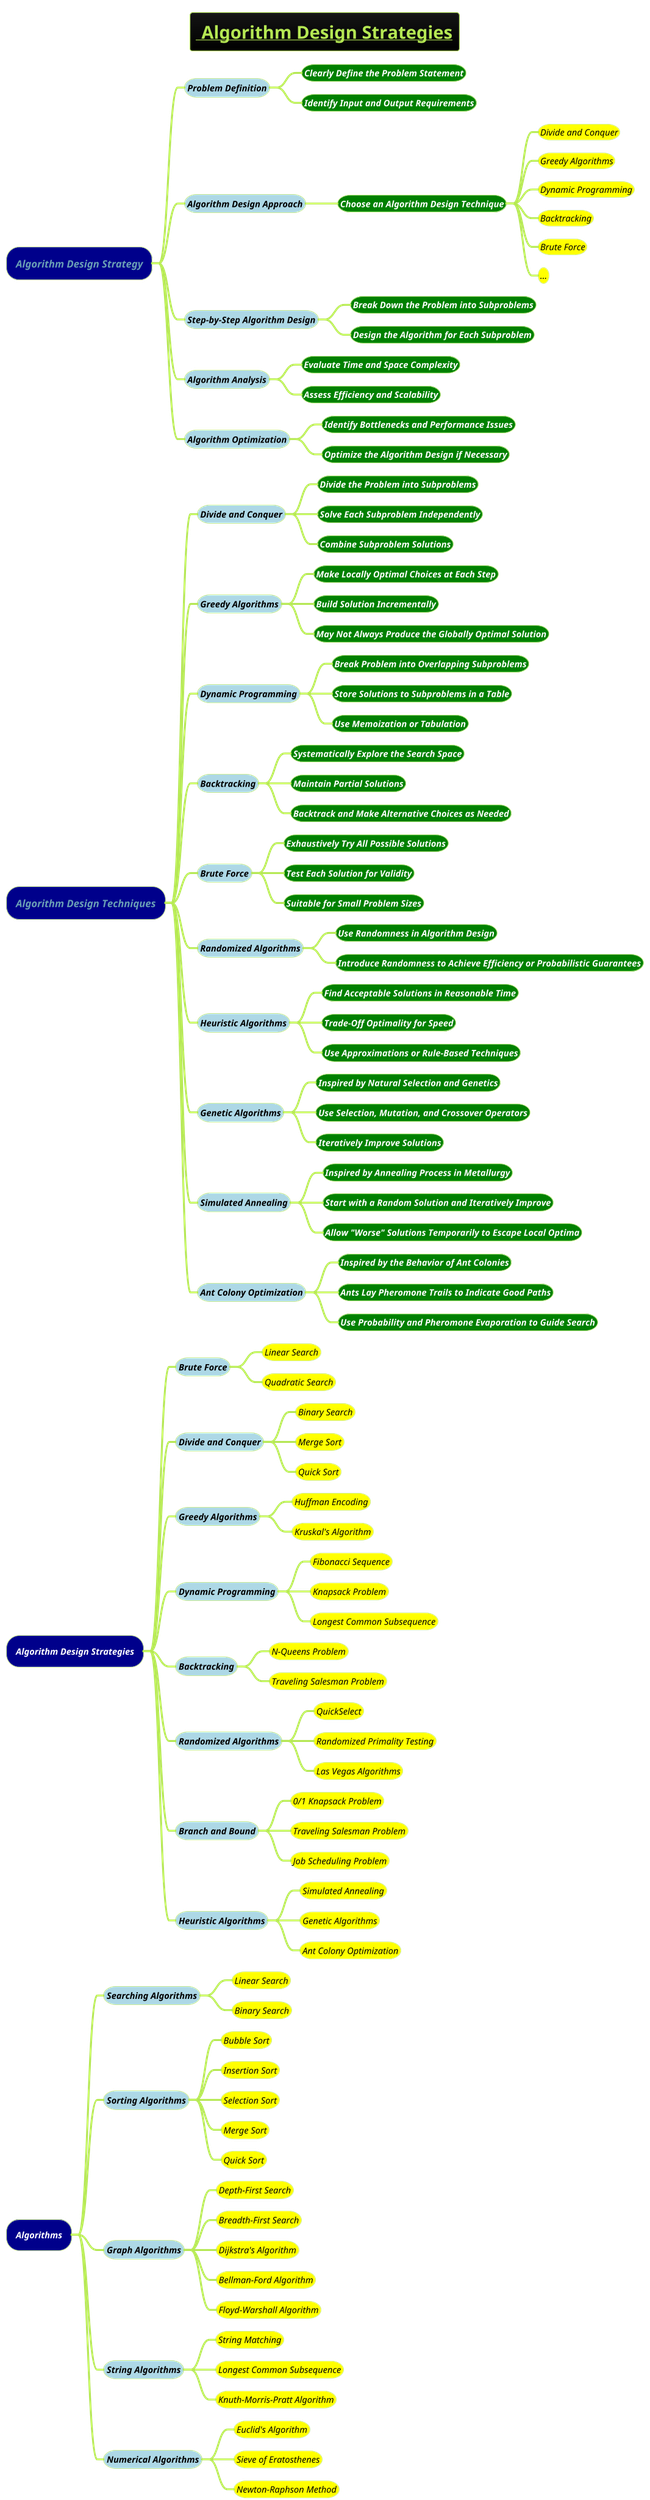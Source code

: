 @startmindmap
title =__ Algorithm Design Strategies__
!theme hacker

*[#darkblue] <i>Algorithm Design Strategy

**[#lightblue] <i><color #black><size:14>Problem Definition
***[#green] <b><i><color #white><size:14>Clearly Define the Problem Statement
***[#green] <b><i><color #white><size:14>Identify Input and Output Requirements

**[#lightblue] <i><color #black><size:14>Algorithm Design Approach
***[#green] <b><i><color #white><size:14>Choose an Algorithm Design Technique
****[#yellow] <i><color #black><size:14>Divide and Conquer
****[#yellow] <i><color #black><size:14>Greedy Algorithms
****[#yellow] <i><color #black><size:14>Dynamic Programming
****[#yellow] <i><color #black><size:14>Backtracking
****[#yellow] <i><color #black><size:14>Brute Force
****[#yellow] <i><color #black><size:14>...

**[#lightblue] <i><color #black><size:14>Step-by-Step Algorithm Design
***[#green] <b><i><color #white><size:14>Break Down the Problem into Subproblems
***[#green] <b><i><color #white><size:14>Design the Algorithm for Each Subproblem

**[#lightblue] <i><color #black><size:14>Algorithm Analysis
***[#green] <b><i><color #white><size:14>Evaluate Time and Space Complexity
***[#green] <b><i><color #white><size:14>Assess Efficiency and Scalability

**[#lightblue] <i><color #black><size:14>Algorithm Optimization
***[#green] <b><i><color #white><size:14>Identify Bottlenecks and Performance Issues
***[#green] <b><i><color #white><size:14>Optimize the Algorithm Design if Necessary

*[#darkblue] <i>Algorithm Design Techniques

**[#lightblue] <i><color #black><size:14>Divide and Conquer
***[#green] <b><i><color #white><size:14>Divide the Problem into Subproblems
***[#green] <b><i><color #white><size:14>Solve Each Subproblem Independently
***[#green] <b><i><color #white><size:14>Combine Subproblem Solutions

**[#lightblue] <i><color #black><size:14>Greedy Algorithms
***[#green] <b><i><color #white><size:14>Make Locally Optimal Choices at Each Step
***[#green] <b><i><color #white><size:14>Build Solution Incrementally
***[#green] <b><i><color #white><size:14>May Not Always Produce the Globally Optimal Solution

**[#lightblue] <i><color #black><size:14>Dynamic Programming
***[#green] <b><i><color #white><size:14>Break Problem into Overlapping Subproblems
***[#green] <b><i><color #white><size:14>Store Solutions to Subproblems in a Table
***[#green] <b><i><color #white><size:14>Use Memoization or Tabulation

**[#lightblue] <i><color #black><size:14>Backtracking
***[#green] <b><i><color #white><size:14>Systematically Explore the Search Space
***[#green] <b><i><color #white><size:14>Maintain Partial Solutions
***[#green] <b><i><color #white><size:14>Backtrack and Make Alternative Choices as Needed

**[#lightblue] <i><color #black><size:14>Brute Force
***[#green] <b><i><color #white><size:14>Exhaustively Try All Possible Solutions
***[#green] <b><i><color #white><size:14>Test Each Solution for Validity
***[#green] <b><i><color #white><size:14>Suitable for Small Problem Sizes

**[#lightblue] <i><color #black><size:14>Randomized Algorithms
***[#green] <b><i><color #white><size:14>Use Randomness in Algorithm Design
***[#green] <b><i><color #white><size:14>Introduce Randomness to Achieve Efficiency or Probabilistic Guarantees

**[#lightblue] <i><color #black><size:14>Heuristic Algorithms
***[#green] <b><i><color #white><size:14>Find Acceptable Solutions in Reasonable Time
***[#green] <b><i><color #white><size:14>Trade-Off Optimality for Speed
***[#green] <b><i><color #white><size:14>Use Approximations or Rule-Based Techniques

**[#lightblue] <i><color #black><size:14>Genetic Algorithms
***[#green] <b><i><color #white><size:14>Inspired by Natural Selection and Genetics
***[#green] <b><i><color #white><size:14>Use Selection, Mutation, and Crossover Operators
***[#green] <b><i><color #white><size:14>Iteratively Improve Solutions

**[#lightblue] <i><color #black><size:14>Simulated Annealing
***[#green] <b><i><color #white><size:14>Inspired by Annealing Process in Metallurgy
***[#green] <b><i><color #white><size:14>Start with a Random Solution and Iteratively Improve
***[#green] <b><i><color #white><size:14>Allow "Worse" Solutions Temporarily to Escape Local Optima

**[#lightblue] <i><color #black><size:14>Ant Colony Optimization
***[#green] <b><i><color #white><size:14>Inspired by the Behavior of Ant Colonies
***[#green] <b><i><color #white><size:14>Ants Lay Pheromone Trails to Indicate Good Paths
***[#green] <b><i><color #white><size:14>Use Probability and Pheromone Evaporation to Guide Search

*[#darkblue] <i><color #white><size:14>Algorithm **Design Strategies**
**[#lightblue] <i><color #black><size:14>Brute Force
***[#yellow] <i><color #black><size:14>Linear Search
***[#yellow] <i><color #black><size:14>Quadratic Search
**[#lightblue] <i><color #black><size:14>Divide and Conquer
***[#yellow] <i><color #black><size:14>Binary Search
***[#yellow] <i><color #black><size:14>Merge Sort
***[#yellow] <i><color #black><size:14>Quick Sort
**[#lightblue] <i><color #black><size:14>Greedy Algorithms
***[#yellow] <i><color #black><size:14>Huffman Encoding
***[#yellow] <i><color #black><size:14>Kruskal's Algorithm
**[#lightblue] <i><color #black><size:14>Dynamic Programming
***[#yellow] <i><color #black><size:14>Fibonacci Sequence
***[#yellow] <i><color #black><size:14>Knapsack Problem
***[#yellow] <i><color #black><size:14>Longest Common Subsequence
**[#lightblue] <i><color #black><size:14>Backtracking
***[#yellow] <i><color #black><size:14>N-Queens Problem
***[#yellow] <i><color #black><size:14>Traveling Salesman Problem
**[#lightblue] <i><color #black><size:14>Randomized Algorithms
***[#yellow] <i><color #black><size:14>QuickSelect
***[#yellow] <i><color #black><size:14>Randomized Primality Testing
***[#yellow] <i><color #black><size:14>Las Vegas Algorithms
**[#lightblue] <i><color #black><size:14>Branch and Bound
***[#yellow] <i><color #black><size:14>0/1 Knapsack Problem
***[#yellow] <i><color #black><size:14>Traveling Salesman Problem
***[#yellow] <i><color #black><size:14>Job Scheduling Problem
**[#lightblue] <i><color #black><size:14>Heuristic Algorithms
***[#yellow] <i><color #black><size:14>Simulated Annealing
***[#yellow] <i><color #black><size:14>Genetic Algorithms
***[#yellow] <i><color #black><size:14>Ant Colony Optimization
*[#darkblue] <i><color #white><size:14>Algorithms
**[#lightblue] <i><color #black><size:14>Searching Algorithms
***[#yellow] <i><color #black><size:14>Linear Search
***[#yellow] <i><color #black><size:14>Binary Search
**[#lightblue] <i><color #black><size:14>Sorting Algorithms
***[#yellow] <i><color #black><size:14>Bubble Sort
***[#yellow] <i><color #black><size:14>Insertion Sort
***[#yellow] <i><color #black><size:14>Selection Sort
***[#yellow] <i><color #black><size:14>Merge Sort
***[#yellow] <i><color #black><size:14>Quick Sort
**[#lightblue] <i><color #black><size:14>Graph Algorithms
***[#yellow] <i><color #black><size:14>Depth-First Search
***[#yellow] <i><color #black><size:14>Breadth-First Search
***[#yellow] <i><color #black><size:14>Dijkstra's Algorithm
***[#yellow] <i><color #black><size:14>Bellman-Ford Algorithm
***[#yellow] <i><color #black><size:14>Floyd-Warshall Algorithm
**[#lightblue] <i><color #black><size:14>String Algorithms
***[#yellow] <i><color #black><size:14>String Matching
***[#yellow] <i><color #black><size:14>Longest Common Subsequence
***[#yellow] <i><color #black><size:14>Knuth-Morris-Pratt Algorithm
**[#lightblue] <i><color #black><size:14>Numerical Algorithms
***[#yellow] <i><color #black><size:14>Euclid's Algorithm
***[#yellow] <i><color #black><size:14>Sieve of Eratosthenes
***[#yellow] <i><color #black><size:14>Newton-Raphson Method
@endmindmap
